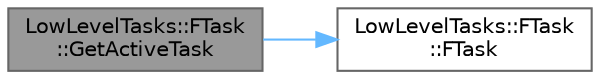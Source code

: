 digraph "LowLevelTasks::FTask::GetActiveTask"
{
 // INTERACTIVE_SVG=YES
 // LATEX_PDF_SIZE
  bgcolor="transparent";
  edge [fontname=Helvetica,fontsize=10,labelfontname=Helvetica,labelfontsize=10];
  node [fontname=Helvetica,fontsize=10,shape=box,height=0.2,width=0.4];
  rankdir="LR";
  Node1 [id="Node000001",label="LowLevelTasks::FTask\l::GetActiveTask",height=0.2,width=0.4,color="gray40", fillcolor="grey60", style="filled", fontcolor="black",tooltip=" "];
  Node1 -> Node2 [id="edge1_Node000001_Node000002",color="steelblue1",style="solid",tooltip=" "];
  Node2 [id="Node000002",label="LowLevelTasks::FTask\l::FTask",height=0.2,width=0.4,color="grey40", fillcolor="white", style="filled",URL="$d4/d0f/classLowLevelTasks_1_1FTask.html#a56e88e33d8af0f1908b1ad68bb27b842",tooltip=" "];
}
